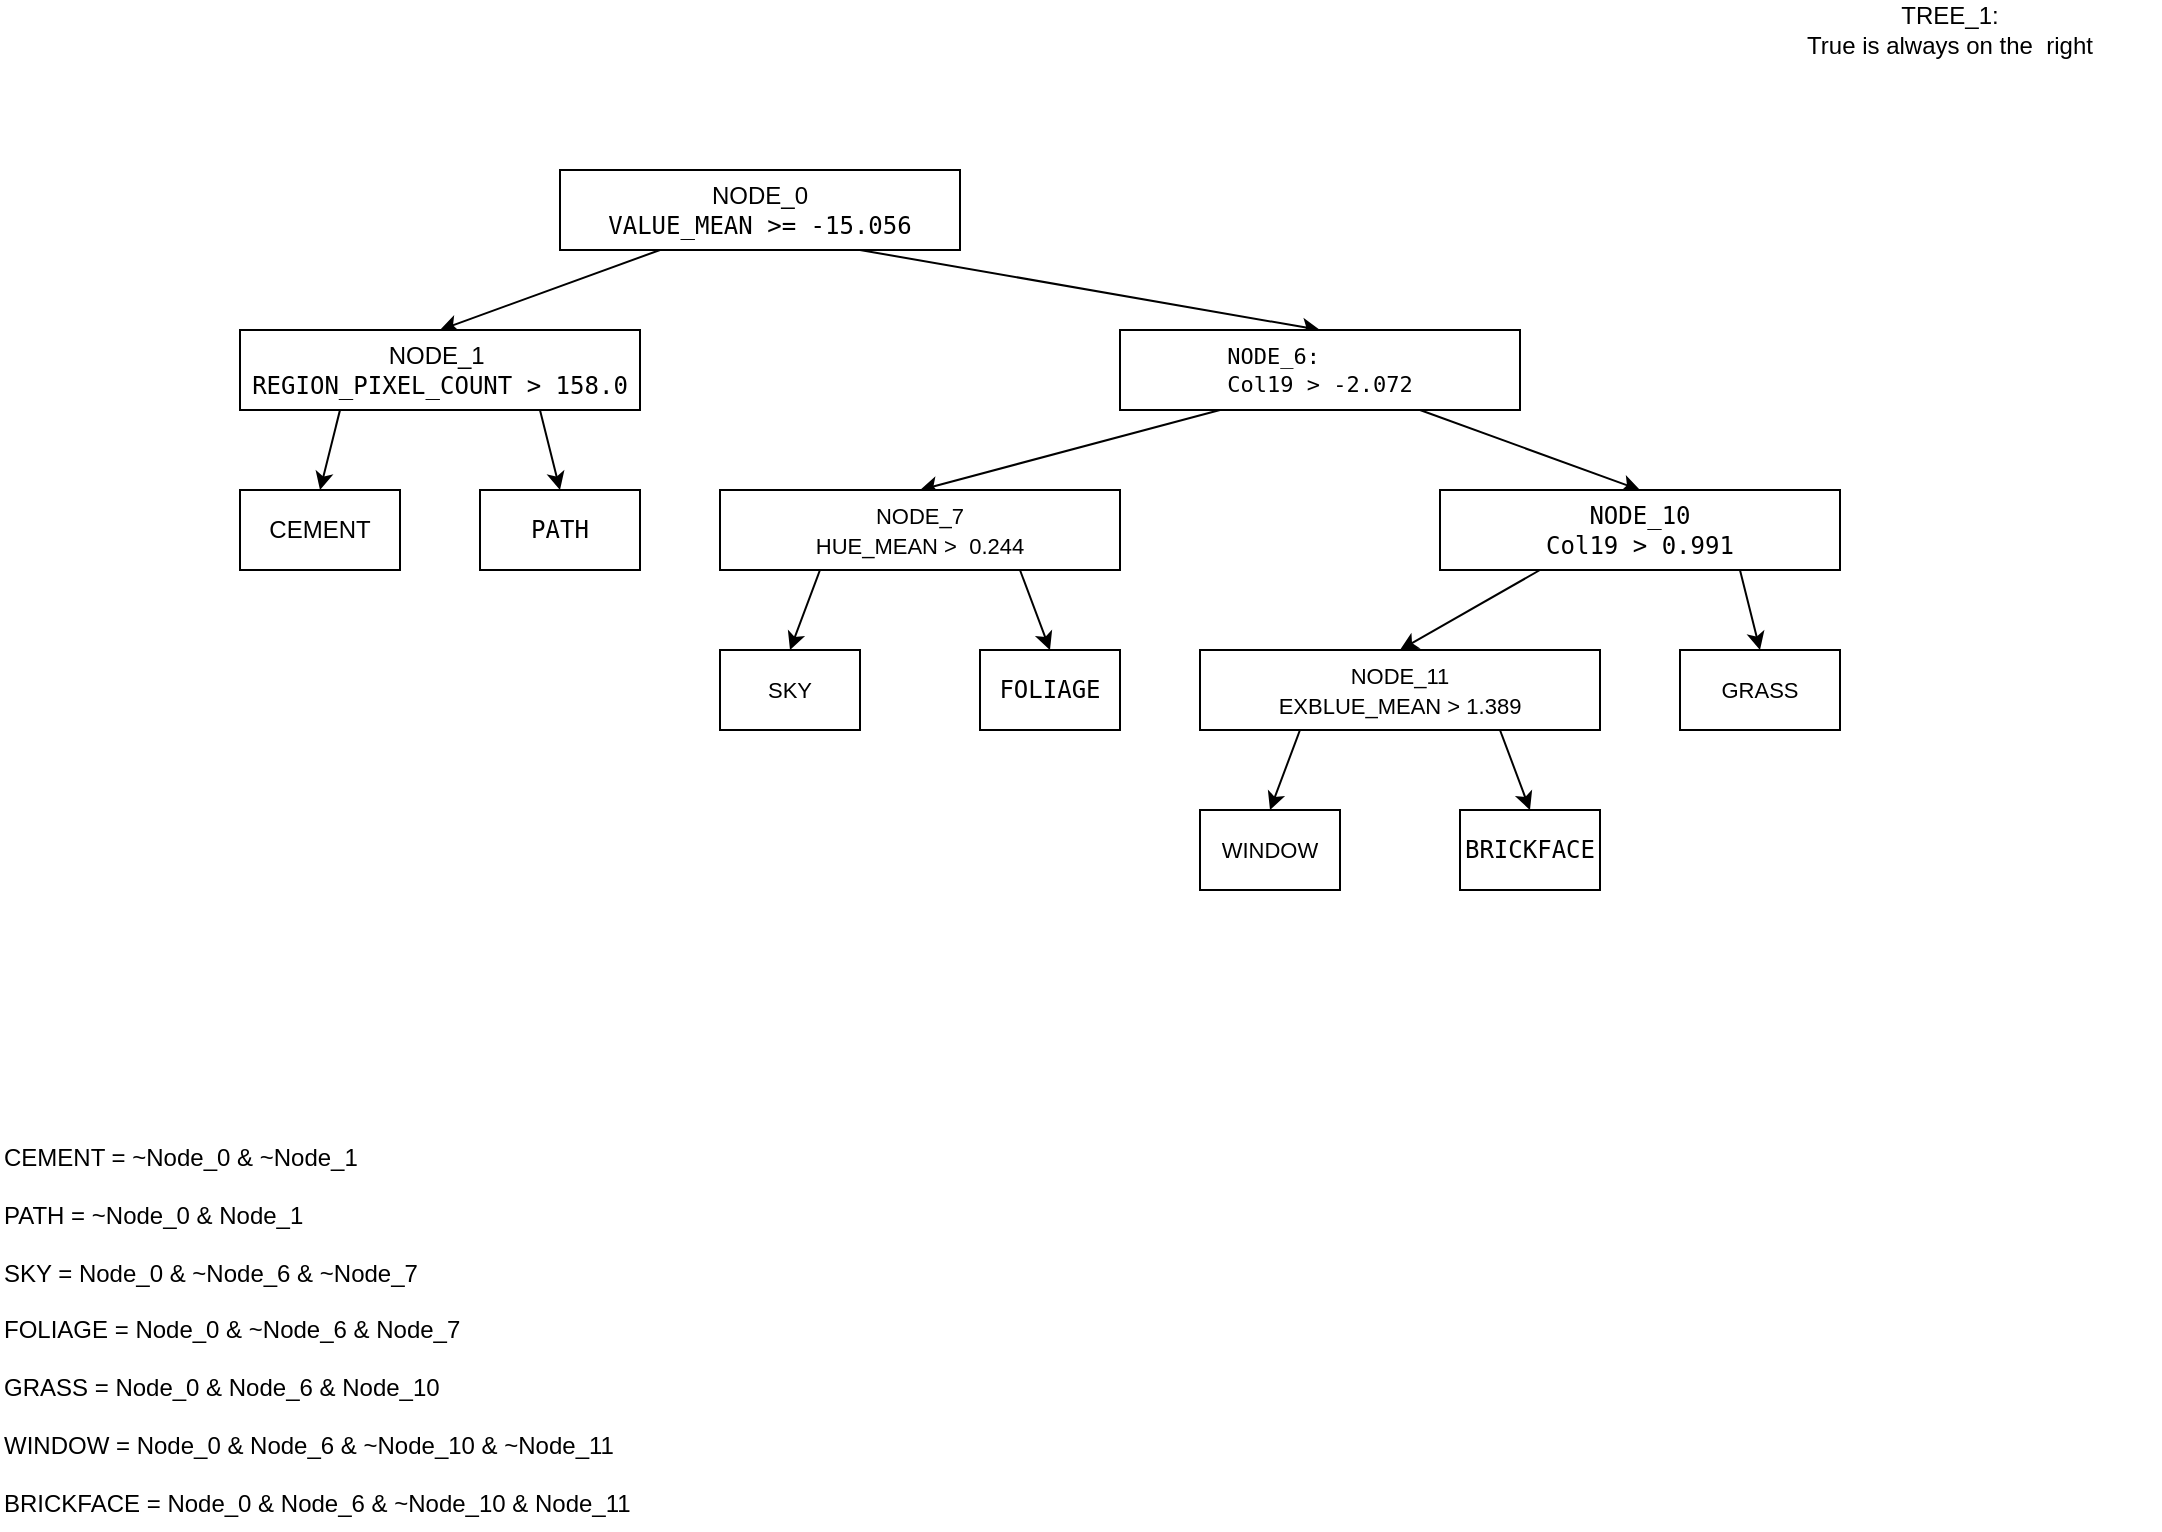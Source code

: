 <mxfile version="14.7.0" type="device"><diagram id="0Yu3P81EzOC0q0Y3C7q_" name="Page-1"><mxGraphModel dx="1422" dy="736" grid="1" gridSize="10" guides="1" tooltips="1" connect="1" arrows="1" fold="1" page="1" pageScale="1" pageWidth="1169" pageHeight="827" math="0" shadow="0"><root><mxCell id="0"/><mxCell id="1" parent="0"/><mxCell id="UvHnF5nvP70xR1XHXd-j-2" value="TREE_1: &lt;br&gt;True is always on the&amp;nbsp; right" style="text;html=1;strokeColor=none;fillColor=none;align=center;verticalAlign=middle;whiteSpace=wrap;rounded=0;" parent="1" vertex="1"><mxGeometry x="910" y="40" width="210" height="20" as="geometry"/></mxCell><mxCell id="UvHnF5nvP70xR1XHXd-j-9" style="rounded=0;orthogonalLoop=1;jettySize=auto;html=1;exitX=0.25;exitY=1;exitDx=0;exitDy=0;entryX=0.5;entryY=0;entryDx=0;entryDy=0;" parent="1" source="UvHnF5nvP70xR1XHXd-j-3" target="UvHnF5nvP70xR1XHXd-j-4" edge="1"><mxGeometry relative="1" as="geometry"><mxPoint x="730" y="180" as="sourcePoint"/></mxGeometry></mxCell><mxCell id="UvHnF5nvP70xR1XHXd-j-10" style="edgeStyle=none;rounded=0;orthogonalLoop=1;jettySize=auto;html=1;exitX=0.75;exitY=1;exitDx=0;exitDy=0;entryX=0.5;entryY=0;entryDx=0;entryDy=0;" parent="1" source="UvHnF5nvP70xR1XHXd-j-3" target="UvHnF5nvP70xR1XHXd-j-5" edge="1"><mxGeometry relative="1" as="geometry"><mxPoint x="830" y="180" as="sourcePoint"/></mxGeometry></mxCell><mxCell id="UvHnF5nvP70xR1XHXd-j-3" value="NODE_0&lt;span style=&quot;background-color: rgb(248 , 249 , 250)&quot;&gt;&lt;br&gt;&lt;/span&gt;&lt;span style=&quot;background-color: rgb(255 , 255 , 255)&quot;&gt;&lt;font face=&quot;monospace&quot;&gt;VALUE_MEAN&amp;nbsp;&amp;gt;=&amp;nbsp;&lt;/font&gt;&lt;/span&gt;&lt;font face=&quot;monospace&quot;&gt;-15.056&lt;/font&gt;" style="rounded=0;whiteSpace=wrap;html=1;align=center;" parent="1" vertex="1"><mxGeometry x="320" y="120" width="200" height="40" as="geometry"/></mxCell><mxCell id="UvHnF5nvP70xR1XHXd-j-11" style="edgeStyle=none;rounded=0;orthogonalLoop=1;jettySize=auto;html=1;exitX=0.25;exitY=1;exitDx=0;exitDy=0;entryX=0.5;entryY=0;entryDx=0;entryDy=0;" parent="1" source="UvHnF5nvP70xR1XHXd-j-4" target="UvHnF5nvP70xR1XHXd-j-6" edge="1"><mxGeometry relative="1" as="geometry"/></mxCell><mxCell id="UvHnF5nvP70xR1XHXd-j-13" style="edgeStyle=none;rounded=0;orthogonalLoop=1;jettySize=auto;html=1;exitX=0.75;exitY=1;exitDx=0;exitDy=0;entryX=0.5;entryY=0;entryDx=0;entryDy=0;" parent="1" source="UvHnF5nvP70xR1XHXd-j-4" target="UvHnF5nvP70xR1XHXd-j-7" edge="1"><mxGeometry relative="1" as="geometry"/></mxCell><mxCell id="UvHnF5nvP70xR1XHXd-j-4" value="NODE_1&amp;nbsp;&lt;br&gt;&lt;span style=&quot;background-color: rgb(255 , 255 , 255)&quot;&gt;&lt;font face=&quot;monospace&quot;&gt;REGION_PIXEL_COUNT&amp;nbsp;&amp;gt;&amp;nbsp;&lt;/font&gt;&lt;/span&gt;&lt;span style=&quot;font-family: monospace&quot;&gt;&lt;span style=&quot;background-color: rgb(255 , 255 , 255)&quot;&gt;158.0&lt;/span&gt;&lt;br&gt;&lt;/span&gt;" style="rounded=0;whiteSpace=wrap;html=1;align=center;" parent="1" vertex="1"><mxGeometry x="160" y="200" width="200" height="40" as="geometry"/></mxCell><mxCell id="d37EzhdP5zYRCdrTEieZ-3" style="rounded=0;orthogonalLoop=1;jettySize=auto;html=1;exitX=0.25;exitY=1;exitDx=0;exitDy=0;entryX=0.5;entryY=0;entryDx=0;entryDy=0;" edge="1" parent="1" source="UvHnF5nvP70xR1XHXd-j-5" target="d37EzhdP5zYRCdrTEieZ-1"><mxGeometry relative="1" as="geometry"/></mxCell><mxCell id="d37EzhdP5zYRCdrTEieZ-4" style="edgeStyle=none;rounded=0;orthogonalLoop=1;jettySize=auto;html=1;exitX=0.75;exitY=1;exitDx=0;exitDy=0;entryX=0.5;entryY=0;entryDx=0;entryDy=0;" edge="1" parent="1" source="UvHnF5nvP70xR1XHXd-j-5" target="d37EzhdP5zYRCdrTEieZ-2"><mxGeometry relative="1" as="geometry"/></mxCell><mxCell id="UvHnF5nvP70xR1XHXd-j-5" value="&lt;div style=&quot;font-size: 11px&quot;&gt;&lt;div style=&quot;text-align: left&quot;&gt;&lt;span style=&quot;font-family: monospace&quot;&gt;NODE_6:&amp;nbsp;&lt;br&gt;&lt;/span&gt;&lt;span style=&quot;font-family: monospace ; text-align: center&quot;&gt;Col19 &amp;gt; -2.072&lt;/span&gt;&lt;/div&gt;&lt;/div&gt;" style="rounded=0;whiteSpace=wrap;html=1;align=center;" parent="1" vertex="1"><mxGeometry x="600" y="200" width="200" height="40" as="geometry"/></mxCell><mxCell id="UvHnF5nvP70xR1XHXd-j-6" value="CEMENT" style="rounded=0;whiteSpace=wrap;html=1;align=center;" parent="1" vertex="1"><mxGeometry x="160" y="280" width="80" height="40" as="geometry"/></mxCell><mxCell id="UvHnF5nvP70xR1XHXd-j-7" value="&lt;font face=&quot;monospace&quot;&gt;PATH&lt;/font&gt;" style="rounded=0;whiteSpace=wrap;html=1;align=center;" parent="1" vertex="1"><mxGeometry x="280" y="280" width="80" height="40" as="geometry"/></mxCell><mxCell id="UvHnF5nvP70xR1XHXd-j-25" value="CEMENT = ~Node_0 &amp;amp; ~Node_1&lt;br&gt;&lt;br&gt;PATH = ~Node_0 &amp;amp; Node_1&lt;br&gt;&lt;br&gt;SKY = Node_0 &amp;amp; ~Node_6 &amp;amp; ~Node_7&lt;br&gt;&lt;br&gt;FOLIAGE = Node_0 &amp;amp; ~Node_6 &amp;amp; Node_7&lt;br&gt;&lt;br&gt;GRASS = Node_0 &amp;amp; Node_6 &amp;amp; Node_10&lt;br&gt;&lt;br&gt;WINDOW = Node_0 &amp;amp; Node_6 &amp;amp; ~Node_10 &amp;amp; ~Node_11&lt;br&gt;&lt;br&gt;BRICKFACE = Node_0 &amp;amp; Node_6 &amp;amp; ~Node_10 &amp;amp; Node_11" style="text;html=1;strokeColor=none;fillColor=none;align=left;verticalAlign=middle;whiteSpace=wrap;rounded=0;" parent="1" vertex="1"><mxGeometry x="40" y="600" width="470" height="200" as="geometry"/></mxCell><mxCell id="d37EzhdP5zYRCdrTEieZ-7" style="edgeStyle=none;rounded=0;orthogonalLoop=1;jettySize=auto;html=1;exitX=0.25;exitY=1;exitDx=0;exitDy=0;entryX=0.5;entryY=0;entryDx=0;entryDy=0;" edge="1" parent="1" source="d37EzhdP5zYRCdrTEieZ-1" target="d37EzhdP5zYRCdrTEieZ-5"><mxGeometry relative="1" as="geometry"/></mxCell><mxCell id="d37EzhdP5zYRCdrTEieZ-8" style="edgeStyle=none;rounded=0;orthogonalLoop=1;jettySize=auto;html=1;exitX=0.75;exitY=1;exitDx=0;exitDy=0;entryX=0.5;entryY=0;entryDx=0;entryDy=0;" edge="1" parent="1" source="d37EzhdP5zYRCdrTEieZ-1" target="d37EzhdP5zYRCdrTEieZ-6"><mxGeometry relative="1" as="geometry"/></mxCell><mxCell id="d37EzhdP5zYRCdrTEieZ-1" value="&lt;font style=&quot;font-size: 11px&quot;&gt;NODE_7&lt;br&gt;HUE_MEAN &amp;gt;&amp;nbsp;&amp;nbsp;0.244&lt;/font&gt;" style="rounded=0;whiteSpace=wrap;html=1;align=center;" vertex="1" parent="1"><mxGeometry x="400" y="280" width="200" height="40" as="geometry"/></mxCell><mxCell id="d37EzhdP5zYRCdrTEieZ-15" style="edgeStyle=none;rounded=0;orthogonalLoop=1;jettySize=auto;html=1;exitX=0.75;exitY=1;exitDx=0;exitDy=0;entryX=0.5;entryY=0;entryDx=0;entryDy=0;" edge="1" parent="1" source="d37EzhdP5zYRCdrTEieZ-2" target="d37EzhdP5zYRCdrTEieZ-10"><mxGeometry relative="1" as="geometry"/></mxCell><mxCell id="d37EzhdP5zYRCdrTEieZ-16" style="edgeStyle=none;rounded=0;orthogonalLoop=1;jettySize=auto;html=1;exitX=0.25;exitY=1;exitDx=0;exitDy=0;entryX=0.5;entryY=0;entryDx=0;entryDy=0;" edge="1" parent="1" source="d37EzhdP5zYRCdrTEieZ-2" target="d37EzhdP5zYRCdrTEieZ-9"><mxGeometry relative="1" as="geometry"/></mxCell><mxCell id="d37EzhdP5zYRCdrTEieZ-2" value="&lt;font face=&quot;monospace&quot;&gt;NODE_10&lt;br&gt;Col19 &amp;gt; 0.991&lt;br&gt;&lt;/font&gt;" style="rounded=0;whiteSpace=wrap;html=1;align=center;" vertex="1" parent="1"><mxGeometry x="760" y="280" width="200" height="40" as="geometry"/></mxCell><mxCell id="d37EzhdP5zYRCdrTEieZ-5" value="&lt;span style=&quot;font-size: 11px&quot;&gt;SKY&lt;/span&gt;" style="rounded=0;whiteSpace=wrap;html=1;align=center;" vertex="1" parent="1"><mxGeometry x="400" y="360" width="70" height="40" as="geometry"/></mxCell><mxCell id="d37EzhdP5zYRCdrTEieZ-6" value="&lt;font face=&quot;monospace&quot;&gt;FOLIAGE&lt;br&gt;&lt;/font&gt;" style="rounded=0;whiteSpace=wrap;html=1;align=center;" vertex="1" parent="1"><mxGeometry x="530" y="360" width="70" height="40" as="geometry"/></mxCell><mxCell id="d37EzhdP5zYRCdrTEieZ-13" style="edgeStyle=none;rounded=0;orthogonalLoop=1;jettySize=auto;html=1;exitX=0.25;exitY=1;exitDx=0;exitDy=0;entryX=0.5;entryY=0;entryDx=0;entryDy=0;" edge="1" parent="1" source="d37EzhdP5zYRCdrTEieZ-9" target="d37EzhdP5zYRCdrTEieZ-11"><mxGeometry relative="1" as="geometry"/></mxCell><mxCell id="d37EzhdP5zYRCdrTEieZ-14" style="edgeStyle=none;rounded=0;orthogonalLoop=1;jettySize=auto;html=1;exitX=0.75;exitY=1;exitDx=0;exitDy=0;entryX=0.5;entryY=0;entryDx=0;entryDy=0;" edge="1" parent="1" source="d37EzhdP5zYRCdrTEieZ-9" target="d37EzhdP5zYRCdrTEieZ-12"><mxGeometry relative="1" as="geometry"/></mxCell><mxCell id="d37EzhdP5zYRCdrTEieZ-9" value="&lt;font style=&quot;font-size: 11px&quot;&gt;NODE_11&lt;br&gt;EXBLUE_MEAN &amp;gt;&amp;nbsp;1.389&lt;/font&gt;" style="rounded=0;whiteSpace=wrap;html=1;align=center;" vertex="1" parent="1"><mxGeometry x="640" y="360" width="200" height="40" as="geometry"/></mxCell><mxCell id="d37EzhdP5zYRCdrTEieZ-10" value="&lt;span style=&quot;font-size: 11px&quot;&gt;GRASS&lt;/span&gt;" style="rounded=0;whiteSpace=wrap;html=1;align=center;" vertex="1" parent="1"><mxGeometry x="880" y="360" width="80" height="40" as="geometry"/></mxCell><mxCell id="d37EzhdP5zYRCdrTEieZ-11" value="&lt;span style=&quot;font-size: 11px&quot;&gt;WINDOW&lt;/span&gt;" style="rounded=0;whiteSpace=wrap;html=1;align=center;" vertex="1" parent="1"><mxGeometry x="640" y="440" width="70" height="40" as="geometry"/></mxCell><mxCell id="d37EzhdP5zYRCdrTEieZ-12" value="&lt;font face=&quot;monospace&quot;&gt;BRICKFACE&lt;br&gt;&lt;/font&gt;" style="rounded=0;whiteSpace=wrap;html=1;align=center;" vertex="1" parent="1"><mxGeometry x="770" y="440" width="70" height="40" as="geometry"/></mxCell></root></mxGraphModel></diagram></mxfile>